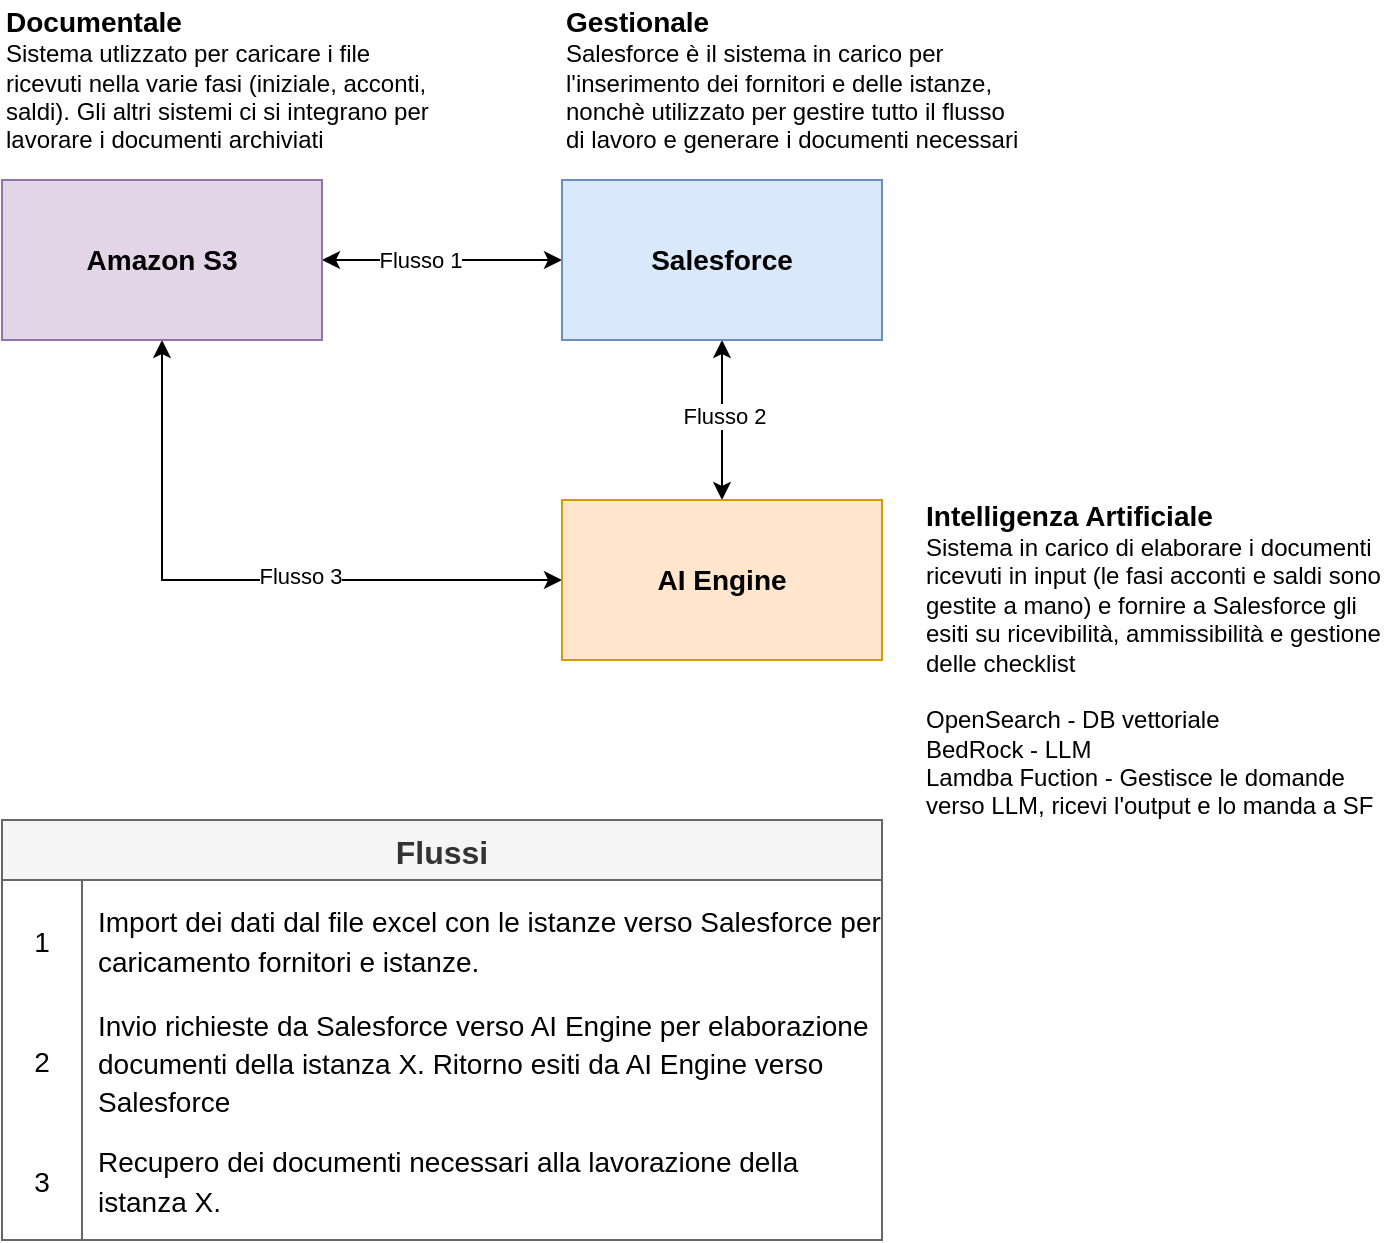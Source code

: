 <mxfile version="25.0.3">
  <diagram name="Page-1" id="cohj8z8S4m5TxLio4ceR">
    <mxGraphModel dx="1434" dy="746" grid="1" gridSize="10" guides="1" tooltips="1" connect="1" arrows="1" fold="1" page="1" pageScale="1" pageWidth="827" pageHeight="1169" math="0" shadow="0">
      <root>
        <mxCell id="0" />
        <mxCell id="1" parent="0" />
        <mxCell id="AAG1v3WY4wcVgF360aav-14" style="edgeStyle=orthogonalEdgeStyle;rounded=0;orthogonalLoop=1;jettySize=auto;html=1;exitX=1;exitY=0.5;exitDx=0;exitDy=0;entryX=0;entryY=0.5;entryDx=0;entryDy=0;startArrow=classic;startFill=1;" parent="1" source="AAG1v3WY4wcVgF360aav-1" target="AAG1v3WY4wcVgF360aav-3" edge="1">
          <mxGeometry relative="1" as="geometry" />
        </mxCell>
        <mxCell id="AAG1v3WY4wcVgF360aav-16" value="Flusso 1" style="edgeLabel;html=1;align=center;verticalAlign=middle;resizable=0;points=[];" parent="AAG1v3WY4wcVgF360aav-14" vertex="1" connectable="0">
          <mxGeometry x="-0.183" relative="1" as="geometry">
            <mxPoint as="offset" />
          </mxGeometry>
        </mxCell>
        <mxCell id="AAG1v3WY4wcVgF360aav-15" style="edgeStyle=orthogonalEdgeStyle;rounded=0;orthogonalLoop=1;jettySize=auto;html=1;exitX=0.5;exitY=1;exitDx=0;exitDy=0;entryX=0;entryY=0.5;entryDx=0;entryDy=0;startArrow=classic;startFill=1;" parent="1" source="AAG1v3WY4wcVgF360aav-1" target="AAG1v3WY4wcVgF360aav-5" edge="1">
          <mxGeometry relative="1" as="geometry" />
        </mxCell>
        <mxCell id="AAG1v3WY4wcVgF360aav-18" value="Flusso 3" style="edgeLabel;html=1;align=center;verticalAlign=middle;resizable=0;points=[];" parent="AAG1v3WY4wcVgF360aav-15" vertex="1" connectable="0">
          <mxGeometry x="0.181" y="2" relative="1" as="geometry">
            <mxPoint as="offset" />
          </mxGeometry>
        </mxCell>
        <mxCell id="AAG1v3WY4wcVgF360aav-1" value="&lt;b&gt;&lt;font style=&quot;font-size: 14px;&quot;&gt;Amazon S3&lt;/font&gt;&lt;/b&gt;" style="rounded=0;whiteSpace=wrap;html=1;fillColor=#e1d5e7;strokeColor=#9673a6;" parent="1" vertex="1">
          <mxGeometry x="80" y="120" width="160" height="80" as="geometry" />
        </mxCell>
        <mxCell id="AAG1v3WY4wcVgF360aav-13" style="edgeStyle=orthogonalEdgeStyle;rounded=0;orthogonalLoop=1;jettySize=auto;html=1;exitX=0.5;exitY=1;exitDx=0;exitDy=0;entryX=0.5;entryY=0;entryDx=0;entryDy=0;startArrow=classic;startFill=1;" parent="1" source="AAG1v3WY4wcVgF360aav-3" target="AAG1v3WY4wcVgF360aav-5" edge="1">
          <mxGeometry relative="1" as="geometry" />
        </mxCell>
        <mxCell id="AAG1v3WY4wcVgF360aav-17" value="Flusso 2" style="edgeLabel;html=1;align=center;verticalAlign=middle;resizable=0;points=[];" parent="AAG1v3WY4wcVgF360aav-13" vertex="1" connectable="0">
          <mxGeometry x="-0.05" y="1" relative="1" as="geometry">
            <mxPoint as="offset" />
          </mxGeometry>
        </mxCell>
        <mxCell id="AAG1v3WY4wcVgF360aav-3" value="&lt;b&gt;&lt;font style=&quot;font-size: 14px;&quot;&gt;Salesforce&lt;/font&gt;&lt;/b&gt;" style="rounded=0;whiteSpace=wrap;html=1;fillColor=#dae8fc;strokeColor=#6c8ebf;" parent="1" vertex="1">
          <mxGeometry x="360" y="120" width="160" height="80" as="geometry" />
        </mxCell>
        <mxCell id="AAG1v3WY4wcVgF360aav-5" value="&lt;b&gt;&lt;font style=&quot;font-size: 14px;&quot;&gt;AI Engine&lt;/font&gt;&lt;/b&gt;" style="rounded=0;whiteSpace=wrap;html=1;fillColor=#ffe6cc;strokeColor=#d79b00;" parent="1" vertex="1">
          <mxGeometry x="360" y="280" width="160" height="80" as="geometry" />
        </mxCell>
        <mxCell id="AAG1v3WY4wcVgF360aav-21" value="&lt;b&gt;&lt;font style=&quot;font-size: 14px;&quot;&gt;Documentale&lt;/font&gt;&lt;/b&gt;&lt;div&gt;Sistema utlizzato per caricare i file ricevuti nella varie fasi (iniziale, acconti, saldi). Gli altri sistemi ci si integrano per lavorare i documenti archiviati&lt;/div&gt;" style="text;html=1;align=left;verticalAlign=middle;whiteSpace=wrap;rounded=0;" parent="1" vertex="1">
          <mxGeometry x="80" y="30" width="220" height="80" as="geometry" />
        </mxCell>
        <mxCell id="AAG1v3WY4wcVgF360aav-22" value="&lt;div&gt;&lt;span style=&quot;font-size: 14px;&quot;&gt;&lt;b&gt;Gestionale&lt;/b&gt;&lt;/span&gt;&lt;/div&gt;&lt;div&gt;Salesforce è il sistema in carico per l&#39;inserimento dei fornitori e delle istanze, nonchè utilizzato per gestire tutto il flusso di lavoro e generare i documenti necessari&lt;/div&gt;" style="text;html=1;align=left;verticalAlign=middle;whiteSpace=wrap;rounded=0;" parent="1" vertex="1">
          <mxGeometry x="360" y="30" width="230" height="80" as="geometry" />
        </mxCell>
        <mxCell id="AAG1v3WY4wcVgF360aav-23" value="&lt;div&gt;&lt;span style=&quot;font-size: 14px;&quot;&gt;&lt;b&gt;Intelligenza Artificiale&lt;/b&gt;&lt;/span&gt;&lt;/div&gt;&lt;div&gt;Sistema in carico di elaborare i documenti ricevuti in input (le fasi acconti e saldi sono gestite a mano) e fornire a Salesforce gli esiti su ricevibilità, ammissibilità e gestione delle checklist&lt;/div&gt;&lt;div&gt;&lt;br&gt;&lt;/div&gt;&lt;div&gt;OpenSearch - DB vettoriale&lt;/div&gt;&lt;div&gt;BedRock - LLM&lt;/div&gt;&lt;div&gt;Lamdba Fuction - Gestisce le domande verso LLM, ricevi l&#39;output e lo manda a SF&lt;/div&gt;" style="text;html=1;align=left;verticalAlign=middle;whiteSpace=wrap;rounded=0;" parent="1" vertex="1">
          <mxGeometry x="540" y="280" width="230" height="160" as="geometry" />
        </mxCell>
        <mxCell id="AAG1v3WY4wcVgF360aav-29" value="Flussi" style="shape=table;startSize=30;container=1;collapsible=0;childLayout=tableLayout;fixedRows=1;rowLines=0;fontStyle=1;strokeColor=#666666;fontSize=16;fillColor=#f5f5f5;fontColor=#333333;" parent="1" vertex="1">
          <mxGeometry x="80" y="440" width="440" height="210" as="geometry" />
        </mxCell>
        <mxCell id="AAG1v3WY4wcVgF360aav-30" value="" style="shape=tableRow;horizontal=0;startSize=0;swimlaneHead=0;swimlaneBody=0;top=0;left=0;bottom=0;right=0;collapsible=0;dropTarget=0;fillColor=none;points=[[0,0.5],[1,0.5]];portConstraint=eastwest;strokeColor=inherit;fontSize=16;" parent="AAG1v3WY4wcVgF360aav-29" vertex="1">
          <mxGeometry y="30" width="440" height="60" as="geometry" />
        </mxCell>
        <mxCell id="AAG1v3WY4wcVgF360aav-31" value="&lt;font style=&quot;font-size: 14px;&quot;&gt;1&lt;/font&gt;" style="shape=partialRectangle;html=1;whiteSpace=wrap;connectable=0;fillColor=none;top=0;left=0;bottom=0;right=0;overflow=hidden;pointerEvents=1;strokeColor=inherit;fontSize=16;" parent="AAG1v3WY4wcVgF360aav-30" vertex="1">
          <mxGeometry width="40" height="60" as="geometry">
            <mxRectangle width="40" height="60" as="alternateBounds" />
          </mxGeometry>
        </mxCell>
        <mxCell id="AAG1v3WY4wcVgF360aav-32" value="&lt;span style=&quot;font-size: 14px;&quot;&gt;Import dei dati dal file excel con le istanze verso Salesforce per caricamento fornitori e istanze.&lt;/span&gt;" style="shape=partialRectangle;html=1;whiteSpace=wrap;connectable=0;fillColor=none;top=0;left=0;bottom=0;right=0;align=left;spacingLeft=6;overflow=hidden;strokeColor=inherit;fontSize=16;" parent="AAG1v3WY4wcVgF360aav-30" vertex="1">
          <mxGeometry x="40" width="400" height="60" as="geometry">
            <mxRectangle width="400" height="60" as="alternateBounds" />
          </mxGeometry>
        </mxCell>
        <mxCell id="AAG1v3WY4wcVgF360aav-33" value="" style="shape=tableRow;horizontal=0;startSize=0;swimlaneHead=0;swimlaneBody=0;top=0;left=0;bottom=0;right=0;collapsible=0;dropTarget=0;fillColor=none;points=[[0,0.5],[1,0.5]];portConstraint=eastwest;strokeColor=inherit;fontSize=16;" parent="AAG1v3WY4wcVgF360aav-29" vertex="1">
          <mxGeometry y="90" width="440" height="60" as="geometry" />
        </mxCell>
        <mxCell id="AAG1v3WY4wcVgF360aav-34" value="&lt;font style=&quot;font-size: 14px;&quot;&gt;2&lt;/font&gt;" style="shape=partialRectangle;html=1;whiteSpace=wrap;connectable=0;fillColor=none;top=0;left=0;bottom=0;right=0;overflow=hidden;strokeColor=inherit;fontSize=16;" parent="AAG1v3WY4wcVgF360aav-33" vertex="1">
          <mxGeometry width="40" height="60" as="geometry">
            <mxRectangle width="40" height="60" as="alternateBounds" />
          </mxGeometry>
        </mxCell>
        <mxCell id="AAG1v3WY4wcVgF360aav-35" value="&lt;font style=&quot;font-size: 14px;&quot;&gt;Invio richieste da Salesforce verso AI Engine per elaborazione documenti della istanza X. Ritorno esiti da AI Engine verso Salesforce&lt;/font&gt;" style="shape=partialRectangle;html=1;whiteSpace=wrap;connectable=0;fillColor=none;top=0;left=0;bottom=0;right=0;align=left;spacingLeft=6;overflow=hidden;strokeColor=inherit;fontSize=16;" parent="AAG1v3WY4wcVgF360aav-33" vertex="1">
          <mxGeometry x="40" width="400" height="60" as="geometry">
            <mxRectangle width="400" height="60" as="alternateBounds" />
          </mxGeometry>
        </mxCell>
        <mxCell id="AAG1v3WY4wcVgF360aav-36" value="" style="shape=tableRow;horizontal=0;startSize=0;swimlaneHead=0;swimlaneBody=0;top=0;left=0;bottom=0;right=0;collapsible=0;dropTarget=0;fillColor=none;points=[[0,0.5],[1,0.5]];portConstraint=eastwest;strokeColor=inherit;fontSize=16;" parent="AAG1v3WY4wcVgF360aav-29" vertex="1">
          <mxGeometry y="150" width="440" height="60" as="geometry" />
        </mxCell>
        <mxCell id="AAG1v3WY4wcVgF360aav-37" value="&lt;font style=&quot;font-size: 14px;&quot;&gt;3&lt;/font&gt;" style="shape=partialRectangle;html=1;whiteSpace=wrap;connectable=0;fillColor=none;top=0;left=0;bottom=0;right=0;overflow=hidden;strokeColor=inherit;fontSize=16;" parent="AAG1v3WY4wcVgF360aav-36" vertex="1">
          <mxGeometry width="40" height="60" as="geometry">
            <mxRectangle width="40" height="60" as="alternateBounds" />
          </mxGeometry>
        </mxCell>
        <mxCell id="AAG1v3WY4wcVgF360aav-38" value="&lt;font style=&quot;font-size: 14px;&quot;&gt;Recupero dei documenti necessari alla lavorazione della istanza X.&lt;/font&gt;" style="shape=partialRectangle;html=1;whiteSpace=wrap;connectable=0;fillColor=none;top=0;left=0;bottom=0;right=0;align=left;spacingLeft=6;overflow=hidden;strokeColor=inherit;fontSize=16;" parent="AAG1v3WY4wcVgF360aav-36" vertex="1">
          <mxGeometry x="40" width="400" height="60" as="geometry">
            <mxRectangle width="400" height="60" as="alternateBounds" />
          </mxGeometry>
        </mxCell>
      </root>
    </mxGraphModel>
  </diagram>
</mxfile>
